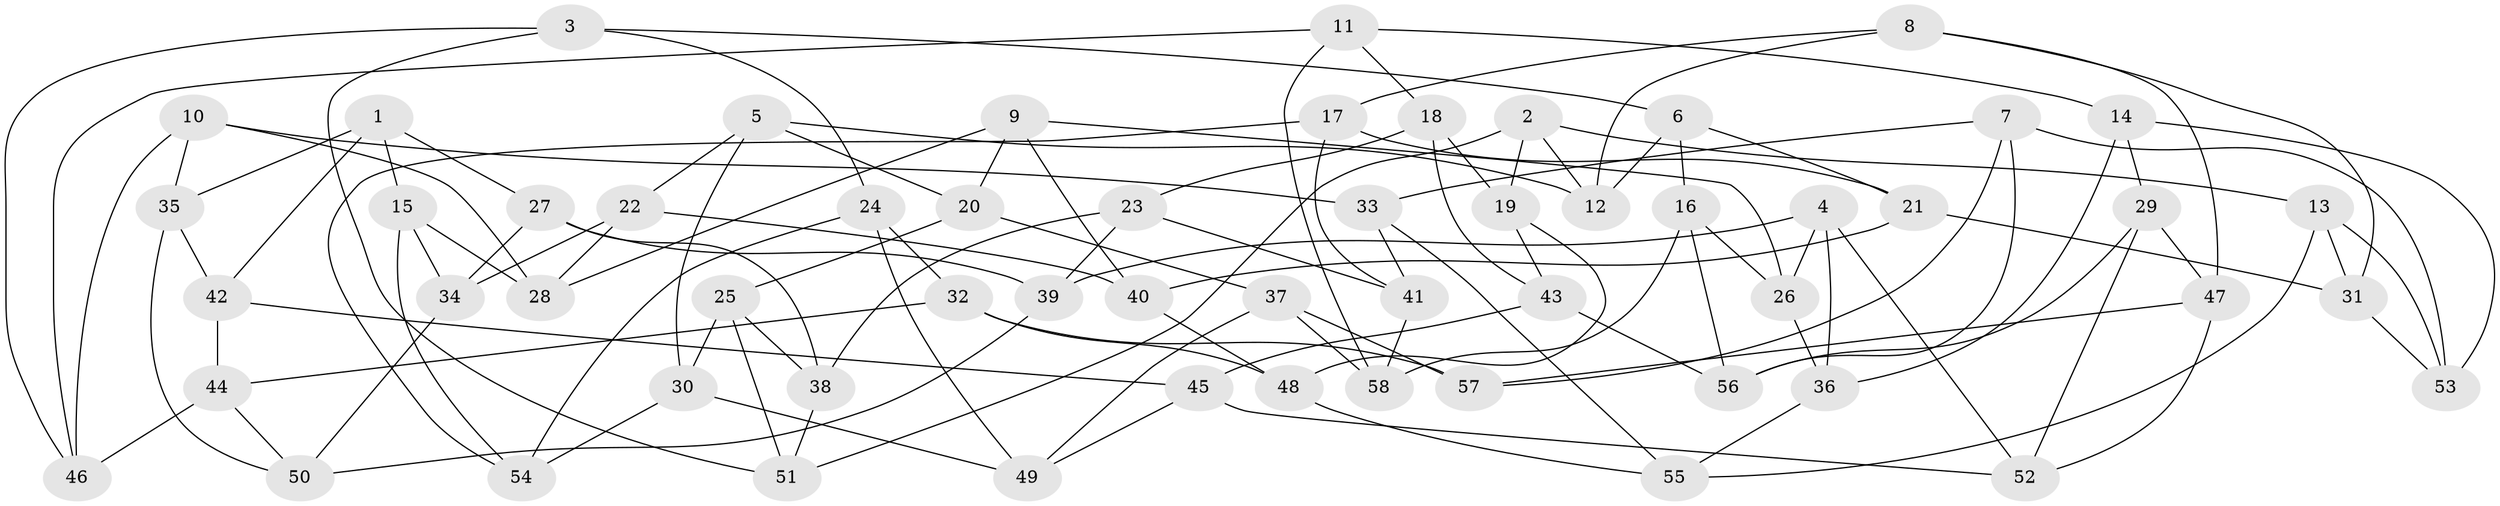 // Generated by graph-tools (version 1.1) at 2025/50/03/09/25 03:50:51]
// undirected, 58 vertices, 116 edges
graph export_dot {
graph [start="1"]
  node [color=gray90,style=filled];
  1;
  2;
  3;
  4;
  5;
  6;
  7;
  8;
  9;
  10;
  11;
  12;
  13;
  14;
  15;
  16;
  17;
  18;
  19;
  20;
  21;
  22;
  23;
  24;
  25;
  26;
  27;
  28;
  29;
  30;
  31;
  32;
  33;
  34;
  35;
  36;
  37;
  38;
  39;
  40;
  41;
  42;
  43;
  44;
  45;
  46;
  47;
  48;
  49;
  50;
  51;
  52;
  53;
  54;
  55;
  56;
  57;
  58;
  1 -- 27;
  1 -- 35;
  1 -- 42;
  1 -- 15;
  2 -- 51;
  2 -- 13;
  2 -- 19;
  2 -- 12;
  3 -- 46;
  3 -- 6;
  3 -- 24;
  3 -- 51;
  4 -- 26;
  4 -- 36;
  4 -- 39;
  4 -- 52;
  5 -- 30;
  5 -- 22;
  5 -- 20;
  5 -- 12;
  6 -- 12;
  6 -- 21;
  6 -- 16;
  7 -- 33;
  7 -- 56;
  7 -- 53;
  7 -- 57;
  8 -- 31;
  8 -- 12;
  8 -- 47;
  8 -- 17;
  9 -- 40;
  9 -- 20;
  9 -- 28;
  9 -- 26;
  10 -- 33;
  10 -- 28;
  10 -- 46;
  10 -- 35;
  11 -- 18;
  11 -- 46;
  11 -- 58;
  11 -- 14;
  13 -- 55;
  13 -- 53;
  13 -- 31;
  14 -- 29;
  14 -- 53;
  14 -- 36;
  15 -- 28;
  15 -- 54;
  15 -- 34;
  16 -- 56;
  16 -- 58;
  16 -- 26;
  17 -- 41;
  17 -- 54;
  17 -- 21;
  18 -- 23;
  18 -- 43;
  18 -- 19;
  19 -- 48;
  19 -- 43;
  20 -- 37;
  20 -- 25;
  21 -- 40;
  21 -- 31;
  22 -- 34;
  22 -- 28;
  22 -- 40;
  23 -- 38;
  23 -- 41;
  23 -- 39;
  24 -- 32;
  24 -- 49;
  24 -- 54;
  25 -- 30;
  25 -- 38;
  25 -- 51;
  26 -- 36;
  27 -- 38;
  27 -- 34;
  27 -- 39;
  29 -- 52;
  29 -- 56;
  29 -- 47;
  30 -- 54;
  30 -- 49;
  31 -- 53;
  32 -- 44;
  32 -- 48;
  32 -- 57;
  33 -- 41;
  33 -- 55;
  34 -- 50;
  35 -- 42;
  35 -- 50;
  36 -- 55;
  37 -- 49;
  37 -- 58;
  37 -- 57;
  38 -- 51;
  39 -- 50;
  40 -- 48;
  41 -- 58;
  42 -- 44;
  42 -- 45;
  43 -- 45;
  43 -- 56;
  44 -- 50;
  44 -- 46;
  45 -- 49;
  45 -- 52;
  47 -- 52;
  47 -- 57;
  48 -- 55;
}
